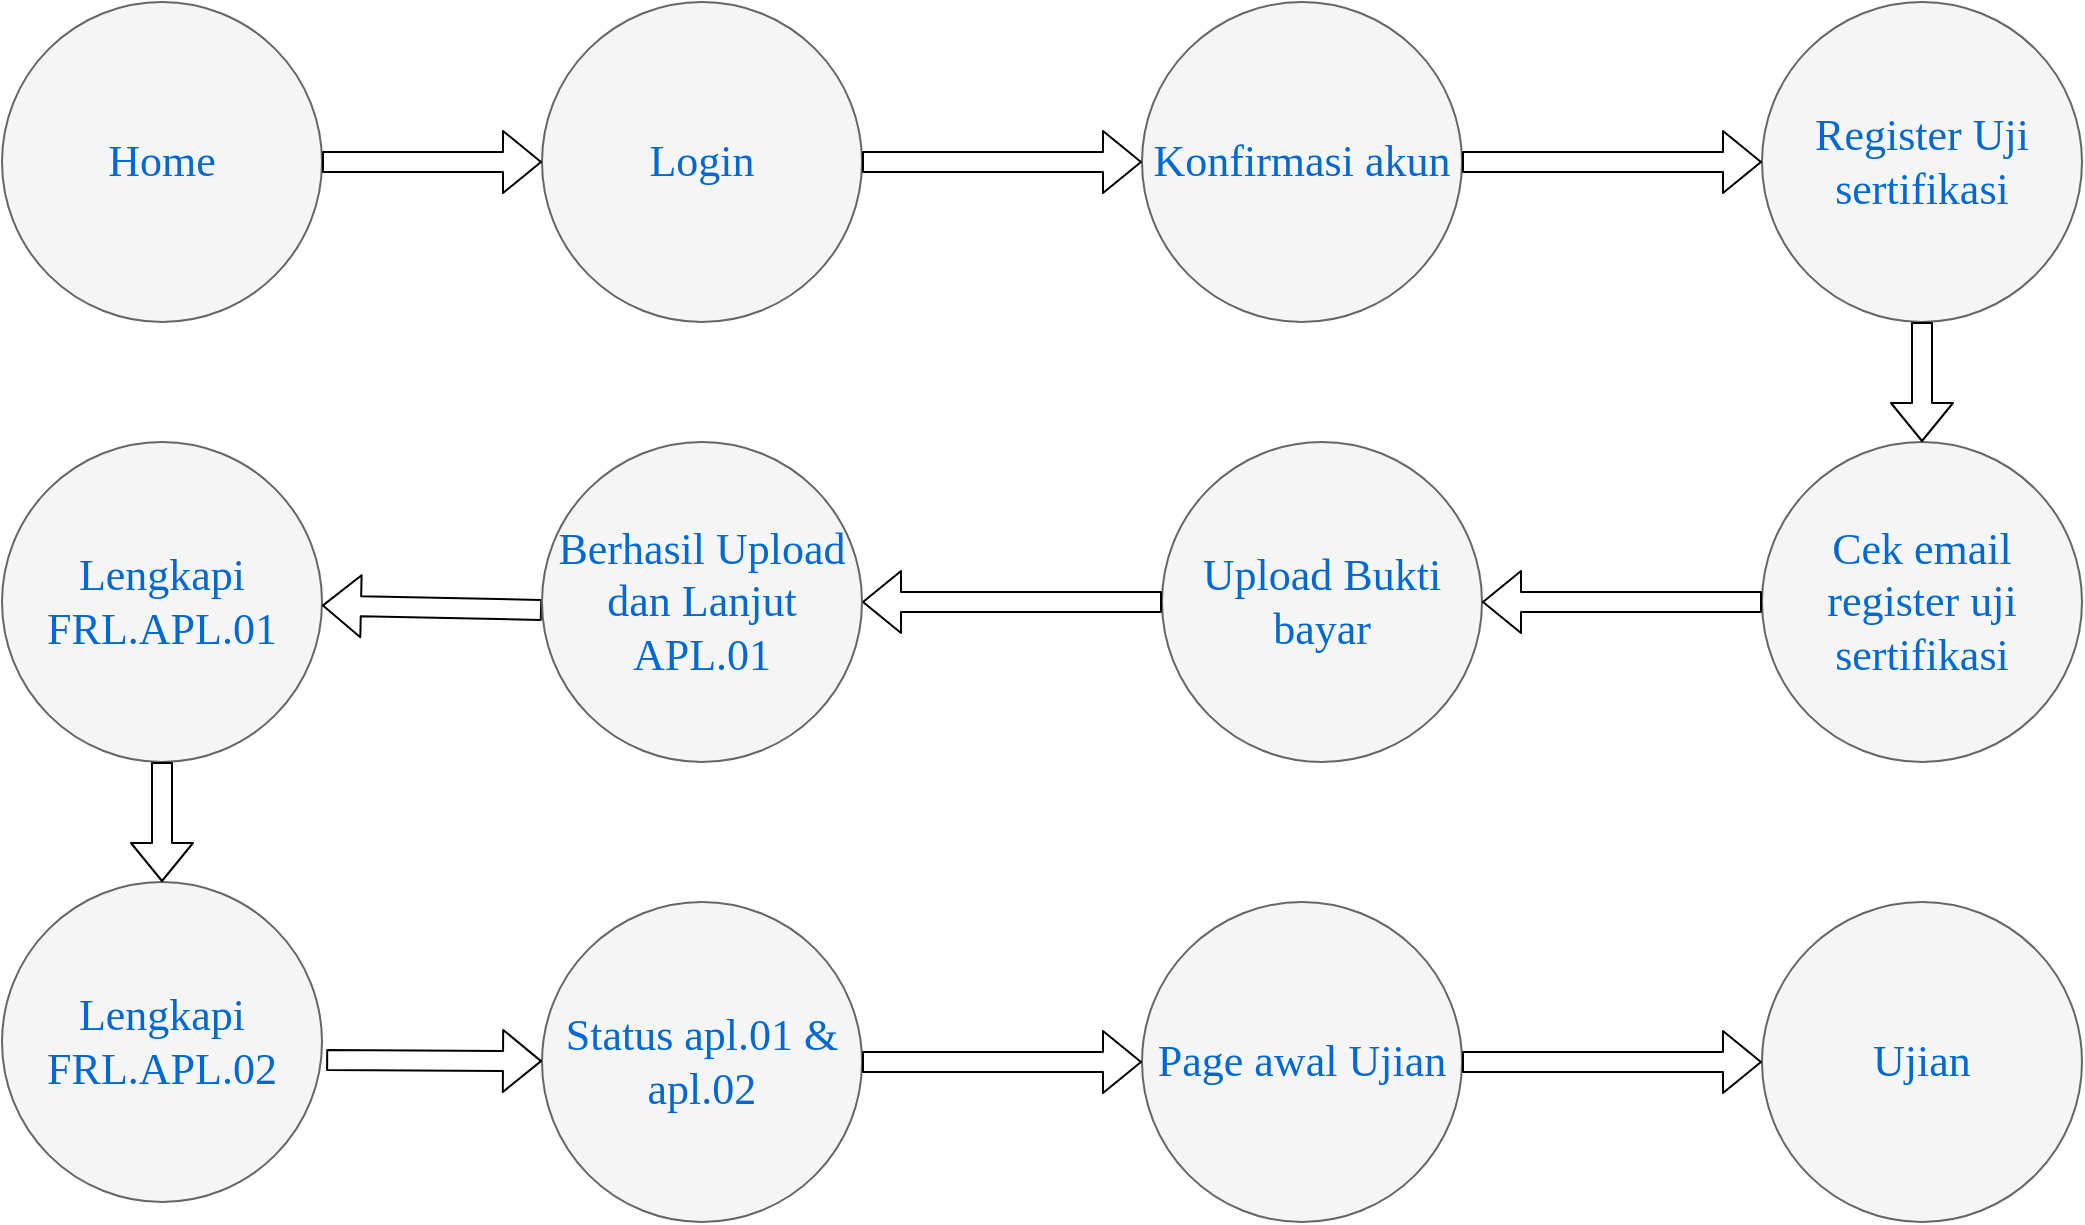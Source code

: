<mxfile version="13.11.0" type="github">
  <diagram name="Page-1" id="dd472eb7-4b8b-5cd9-a60b-b15522922e76">
    <mxGraphModel dx="2234" dy="1924" grid="1" gridSize="10" guides="1" tooltips="1" connect="1" arrows="1" fold="1" page="1" pageScale="1" pageWidth="1100" pageHeight="850" background="#ffffff" math="0" shadow="0">
      <root>
        <mxCell id="0" />
        <mxCell id="1" parent="0" />
        <mxCell id="45236fa5f4b8e91a-1" value="Home" style="ellipse;whiteSpace=wrap;html=1;rounded=0;shadow=0;dashed=0;comic=0;fontFamily=Verdana;fontSize=22;fontColor=#0069D1;fillColor=#f5f5f5;strokeColor=#666666;" parent="1" vertex="1">
          <mxGeometry x="30" y="-30" width="160" height="160" as="geometry" />
        </mxCell>
        <mxCell id="45236fa5f4b8e91a-2" value="Ujian" style="ellipse;whiteSpace=wrap;html=1;rounded=0;shadow=0;dashed=0;comic=0;fontFamily=Verdana;fontSize=22;fontColor=#0069D1;fillColor=#f5f5f5;strokeColor=#666666;" parent="1" vertex="1">
          <mxGeometry x="910" y="420" width="160" height="160" as="geometry" />
        </mxCell>
        <mxCell id="45236fa5f4b8e91a-3" value="Register Uji sertifikasi" style="ellipse;whiteSpace=wrap;html=1;rounded=0;shadow=0;dashed=0;comic=0;fontFamily=Verdana;fontSize=22;fontColor=#0069D1;fillColor=#f5f5f5;strokeColor=#666666;" parent="1" vertex="1">
          <mxGeometry x="910" y="-30" width="160" height="160" as="geometry" />
        </mxCell>
        <mxCell id="45236fa5f4b8e91a-4" value="Page awal Ujian" style="ellipse;whiteSpace=wrap;html=1;rounded=0;shadow=0;dashed=0;comic=0;fontFamily=Verdana;fontSize=22;fontColor=#0069D1;fillColor=#f5f5f5;strokeColor=#666666;" parent="1" vertex="1">
          <mxGeometry x="600" y="420" width="160" height="160" as="geometry" />
        </mxCell>
        <mxCell id="45236fa5f4b8e91a-5" value="Cek email register uji sertifikasi" style="ellipse;whiteSpace=wrap;html=1;rounded=0;shadow=0;dashed=0;comic=0;fontFamily=Verdana;fontSize=22;fontColor=#0069D1;fillColor=#f5f5f5;strokeColor=#666666;" parent="1" vertex="1">
          <mxGeometry x="910" y="190" width="160" height="160" as="geometry" />
        </mxCell>
        <mxCell id="45236fa5f4b8e91a-6" value="Login" style="ellipse;whiteSpace=wrap;html=1;rounded=0;shadow=0;dashed=0;comic=0;fontFamily=Verdana;fontSize=22;fontColor=#0069D1;fillColor=#f5f5f5;strokeColor=#666666;" parent="1" vertex="1">
          <mxGeometry x="300" y="-30" width="160" height="160" as="geometry" />
        </mxCell>
        <mxCell id="45236fa5f4b8e91a-7" value="Upload Bukti bayar" style="ellipse;whiteSpace=wrap;html=1;rounded=0;shadow=0;dashed=0;comic=0;fontFamily=Verdana;fontSize=22;fontColor=#0069D1;fillColor=#f5f5f5;strokeColor=#666666;" parent="1" vertex="1">
          <mxGeometry x="610" y="190" width="160" height="160" as="geometry" />
        </mxCell>
        <mxCell id="45236fa5f4b8e91a-8" value="Status apl.01 &amp;amp; apl.02" style="ellipse;whiteSpace=wrap;html=1;rounded=0;shadow=0;dashed=0;comic=0;fontFamily=Verdana;fontSize=22;fontColor=#0069D1;fillColor=#f5f5f5;strokeColor=#666666;" parent="1" vertex="1">
          <mxGeometry x="300" y="420" width="160" height="160" as="geometry" />
        </mxCell>
        <mxCell id="q1sMRRUCjDqgYPKOwa1s-15" value="Lengkapi FRL.APL.01" style="ellipse;whiteSpace=wrap;html=1;rounded=0;shadow=0;dashed=0;comic=0;fontFamily=Verdana;fontSize=22;fontColor=#0069D1;fillColor=#f5f5f5;strokeColor=#666666;" vertex="1" parent="1">
          <mxGeometry x="30" y="190" width="160" height="160" as="geometry" />
        </mxCell>
        <mxCell id="q1sMRRUCjDqgYPKOwa1s-16" value="Konfirmasi akun" style="ellipse;whiteSpace=wrap;html=1;rounded=0;shadow=0;dashed=0;comic=0;fontFamily=Verdana;fontSize=22;fontColor=#0069D1;fillColor=#f5f5f5;strokeColor=#666666;" vertex="1" parent="1">
          <mxGeometry x="600" y="-30" width="160" height="160" as="geometry" />
        </mxCell>
        <mxCell id="q1sMRRUCjDqgYPKOwa1s-26" value="Lengkapi FRL.APL.02" style="ellipse;whiteSpace=wrap;html=1;rounded=0;shadow=0;dashed=0;comic=0;fontFamily=Verdana;fontSize=22;fontColor=#0069D1;fillColor=#f5f5f5;strokeColor=#666666;" vertex="1" parent="1">
          <mxGeometry x="30" y="410" width="160" height="160" as="geometry" />
        </mxCell>
        <mxCell id="q1sMRRUCjDqgYPKOwa1s-31" value="" style="shape=flexArrow;endArrow=classic;html=1;entryX=0;entryY=0.5;entryDx=0;entryDy=0;" edge="1" parent="1" source="45236fa5f4b8e91a-1" target="45236fa5f4b8e91a-6">
          <mxGeometry width="50" height="50" relative="1" as="geometry">
            <mxPoint x="190" y="100" as="sourcePoint" />
            <mxPoint x="260.711" y="50" as="targetPoint" />
          </mxGeometry>
        </mxCell>
        <mxCell id="q1sMRRUCjDqgYPKOwa1s-32" value="" style="shape=flexArrow;endArrow=classic;html=1;entryX=0;entryY=0.5;entryDx=0;entryDy=0;" edge="1" parent="1" source="45236fa5f4b8e91a-6" target="q1sMRRUCjDqgYPKOwa1s-16">
          <mxGeometry width="50" height="50" relative="1" as="geometry">
            <mxPoint x="460" y="100" as="sourcePoint" />
            <mxPoint x="530.711" y="50" as="targetPoint" />
          </mxGeometry>
        </mxCell>
        <mxCell id="q1sMRRUCjDqgYPKOwa1s-33" value="" style="shape=flexArrow;endArrow=classic;html=1;entryX=0;entryY=0.5;entryDx=0;entryDy=0;" edge="1" parent="1" source="q1sMRRUCjDqgYPKOwa1s-16" target="45236fa5f4b8e91a-3">
          <mxGeometry width="50" height="50" relative="1" as="geometry">
            <mxPoint x="760" y="100" as="sourcePoint" />
            <mxPoint x="830.711" y="50" as="targetPoint" />
          </mxGeometry>
        </mxCell>
        <mxCell id="q1sMRRUCjDqgYPKOwa1s-35" value="" style="shape=flexArrow;endArrow=classic;html=1;exitX=0.5;exitY=1;exitDx=0;exitDy=0;" edge="1" parent="1" source="45236fa5f4b8e91a-3" target="45236fa5f4b8e91a-5">
          <mxGeometry width="50" height="50" relative="1" as="geometry">
            <mxPoint x="990" y="170" as="sourcePoint" />
            <mxPoint x="1040" y="120" as="targetPoint" />
          </mxGeometry>
        </mxCell>
        <mxCell id="q1sMRRUCjDqgYPKOwa1s-38" value="" style="shape=flexArrow;endArrow=classic;html=1;" edge="1" parent="1" source="45236fa5f4b8e91a-5" target="45236fa5f4b8e91a-7">
          <mxGeometry width="50" height="50" relative="1" as="geometry">
            <mxPoint x="839.289" y="320" as="sourcePoint" />
            <mxPoint x="839.289" y="270" as="targetPoint" />
          </mxGeometry>
        </mxCell>
        <mxCell id="q1sMRRUCjDqgYPKOwa1s-39" value="" style="shape=flexArrow;endArrow=classic;html=1;" edge="1" parent="1" source="45236fa5f4b8e91a-7" target="q1sMRRUCjDqgYPKOwa1s-47">
          <mxGeometry width="50" height="50" relative="1" as="geometry">
            <mxPoint x="539.289" y="320" as="sourcePoint" />
            <mxPoint x="470" y="270" as="targetPoint" />
          </mxGeometry>
        </mxCell>
        <mxCell id="q1sMRRUCjDqgYPKOwa1s-41" value="" style="shape=flexArrow;endArrow=classic;html=1;exitX=0;exitY=0.5;exitDx=0;exitDy=0;" edge="1" parent="1" target="q1sMRRUCjDqgYPKOwa1s-15">
          <mxGeometry width="50" height="50" relative="1" as="geometry">
            <mxPoint x="300" y="274" as="sourcePoint" />
            <mxPoint x="190" y="274" as="targetPoint" />
          </mxGeometry>
        </mxCell>
        <mxCell id="q1sMRRUCjDqgYPKOwa1s-43" value="" style="shape=flexArrow;endArrow=classic;html=1;exitX=1.013;exitY=0.556;exitDx=0;exitDy=0;exitPerimeter=0;" edge="1" parent="1" source="q1sMRRUCjDqgYPKOwa1s-26" target="45236fa5f4b8e91a-8">
          <mxGeometry width="50" height="50" relative="1" as="geometry">
            <mxPoint x="240" y="370" as="sourcePoint" />
            <mxPoint x="110" y="410.711" as="targetPoint" />
          </mxGeometry>
        </mxCell>
        <mxCell id="q1sMRRUCjDqgYPKOwa1s-44" value="" style="shape=flexArrow;endArrow=classic;html=1;entryX=0;entryY=0.5;entryDx=0;entryDy=0;" edge="1" parent="1" source="45236fa5f4b8e91a-8" target="45236fa5f4b8e91a-4">
          <mxGeometry width="50" height="50" relative="1" as="geometry">
            <mxPoint x="190" y="540" as="sourcePoint" />
            <mxPoint x="240" y="490" as="targetPoint" />
          </mxGeometry>
        </mxCell>
        <mxCell id="q1sMRRUCjDqgYPKOwa1s-46" value="" style="shape=flexArrow;endArrow=classic;html=1;entryX=0;entryY=0.5;entryDx=0;entryDy=0;" edge="1" parent="1" source="45236fa5f4b8e91a-4" target="45236fa5f4b8e91a-2">
          <mxGeometry width="50" height="50" relative="1" as="geometry">
            <mxPoint x="463" y="550" as="sourcePoint" />
            <mxPoint x="533.711" y="500" as="targetPoint" />
          </mxGeometry>
        </mxCell>
        <mxCell id="q1sMRRUCjDqgYPKOwa1s-47" value="Berhasil Upload dan Lanjut &lt;br&gt;APL.01" style="ellipse;whiteSpace=wrap;html=1;rounded=0;shadow=0;dashed=0;comic=0;fontFamily=Verdana;fontSize=22;fontColor=#0069D1;fillColor=#f5f5f5;strokeColor=#666666;" vertex="1" parent="1">
          <mxGeometry x="300" y="190" width="160" height="160" as="geometry" />
        </mxCell>
        <mxCell id="q1sMRRUCjDqgYPKOwa1s-51" value="" style="shape=flexArrow;endArrow=classic;html=1;" edge="1" parent="1" source="q1sMRRUCjDqgYPKOwa1s-15" target="q1sMRRUCjDqgYPKOwa1s-26">
          <mxGeometry width="50" height="50" relative="1" as="geometry">
            <mxPoint x="110" y="400" as="sourcePoint" />
            <mxPoint x="110" y="420.711" as="targetPoint" />
          </mxGeometry>
        </mxCell>
      </root>
    </mxGraphModel>
  </diagram>
</mxfile>
